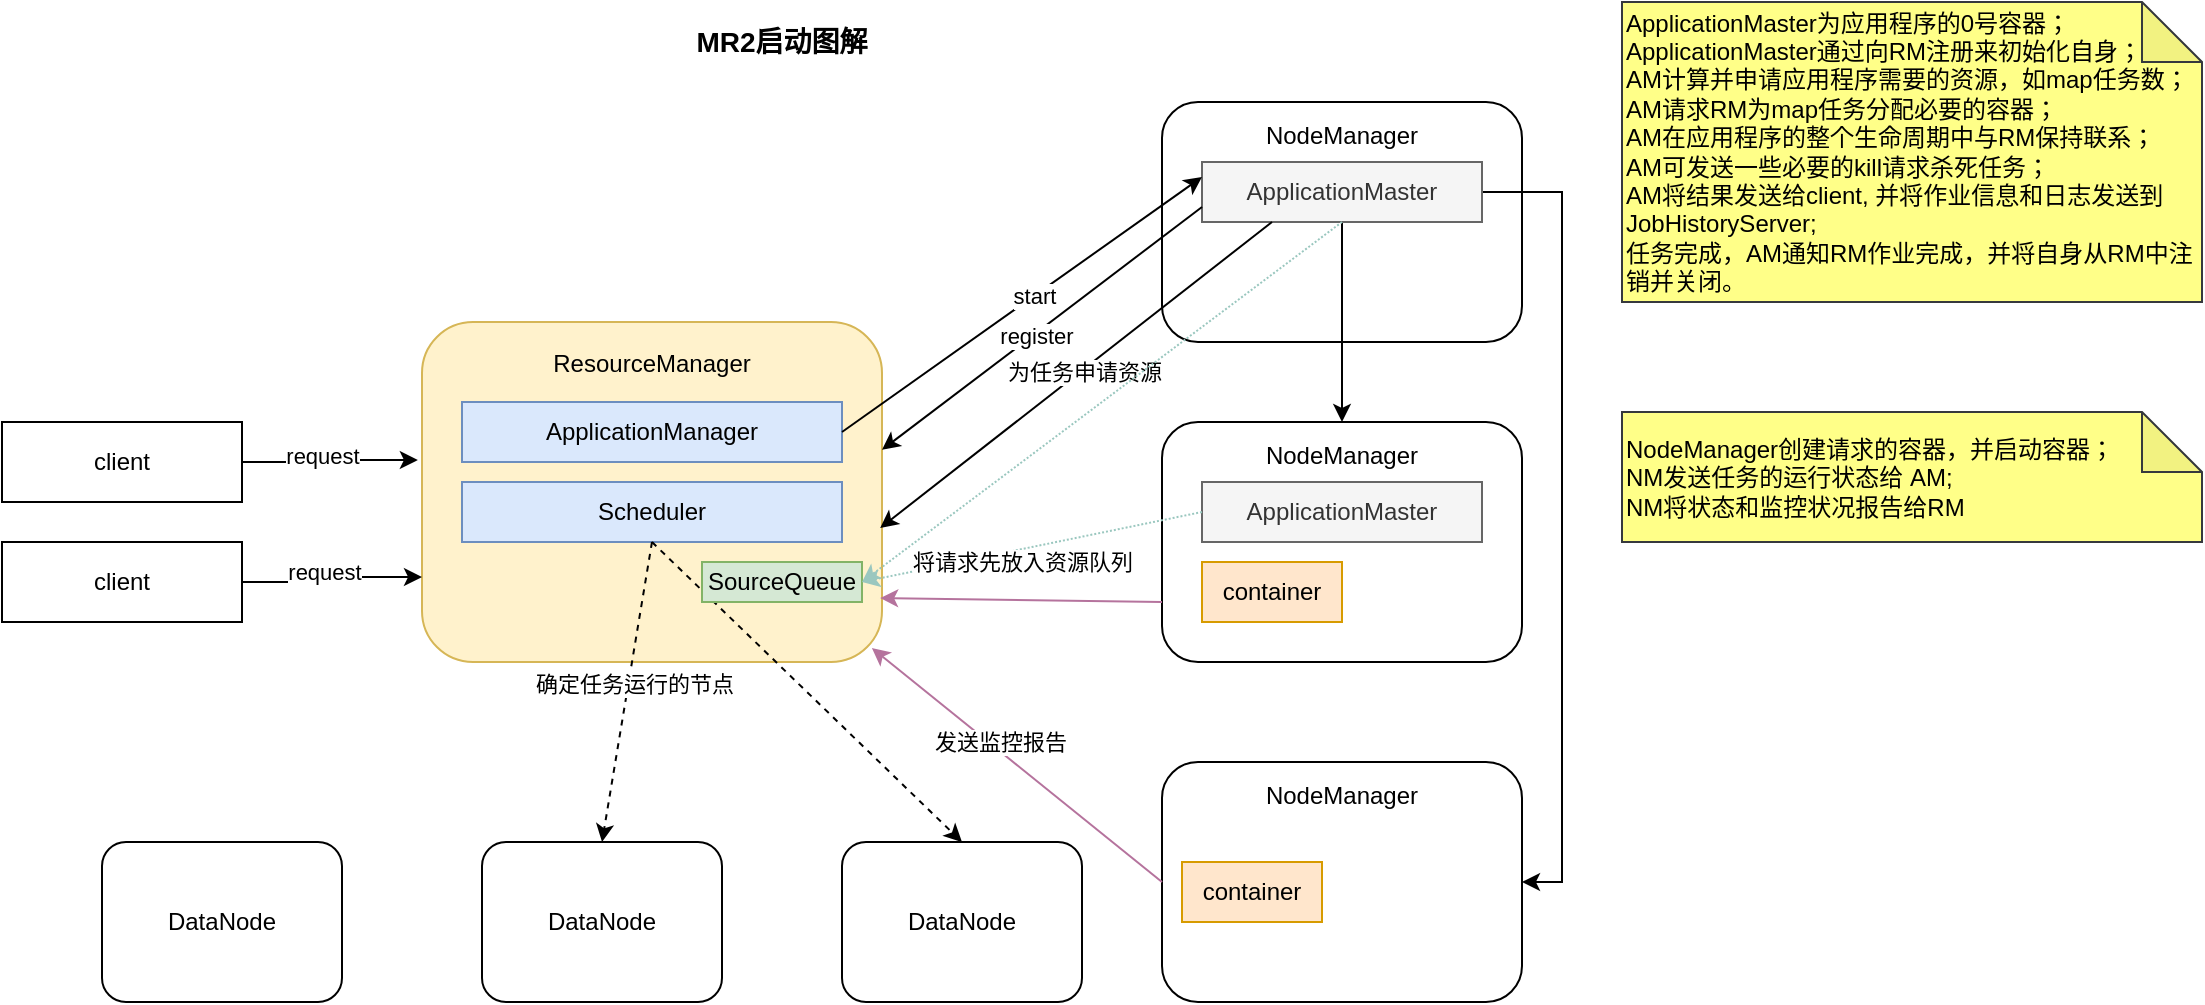 <mxfile version="13.10.0" type="github">
  <diagram id="X3JW9iFEeciH8gTFLVlA" name="Page-1">
    <mxGraphModel dx="1426" dy="794" grid="1" gridSize="10" guides="1" tooltips="1" connect="1" arrows="1" fold="1" page="1" pageScale="1" pageWidth="827" pageHeight="1169" math="0" shadow="0">
      <root>
        <mxCell id="0" />
        <mxCell id="1" parent="0" />
        <mxCell id="pBkgm0JMsBUBF1bXhFOW-11" style="edgeStyle=orthogonalEdgeStyle;rounded=0;orthogonalLoop=1;jettySize=auto;html=1;entryX=-0.009;entryY=0.406;entryDx=0;entryDy=0;entryPerimeter=0;" edge="1" parent="1" source="pBkgm0JMsBUBF1bXhFOW-2" target="pBkgm0JMsBUBF1bXhFOW-3">
          <mxGeometry relative="1" as="geometry" />
        </mxCell>
        <mxCell id="pBkgm0JMsBUBF1bXhFOW-13" value="request" style="edgeLabel;html=1;align=center;verticalAlign=middle;resizable=0;points=[];" vertex="1" connectable="0" parent="pBkgm0JMsBUBF1bXhFOW-11">
          <mxGeometry x="-0.098" y="3" relative="1" as="geometry">
            <mxPoint as="offset" />
          </mxGeometry>
        </mxCell>
        <mxCell id="pBkgm0JMsBUBF1bXhFOW-2" value="client" style="rounded=0;whiteSpace=wrap;html=1;" vertex="1" parent="1">
          <mxGeometry x="30" y="230" width="120" height="40" as="geometry" />
        </mxCell>
        <mxCell id="pBkgm0JMsBUBF1bXhFOW-3" value="ResourceManager&lt;br&gt;&lt;br&gt;&lt;br&gt;&lt;br&gt;&lt;br&gt;&lt;br&gt;&lt;br&gt;&lt;br&gt;&lt;br&gt;&lt;br&gt;" style="rounded=1;whiteSpace=wrap;html=1;align=center;fillColor=#fff2cc;strokeColor=#d6b656;" vertex="1" parent="1">
          <mxGeometry x="240" y="180" width="230" height="170" as="geometry" />
        </mxCell>
        <mxCell id="pBkgm0JMsBUBF1bXhFOW-12" style="edgeStyle=orthogonalEdgeStyle;rounded=0;orthogonalLoop=1;jettySize=auto;html=1;entryX=0;entryY=0.75;entryDx=0;entryDy=0;" edge="1" parent="1" source="pBkgm0JMsBUBF1bXhFOW-4" target="pBkgm0JMsBUBF1bXhFOW-3">
          <mxGeometry relative="1" as="geometry" />
        </mxCell>
        <mxCell id="pBkgm0JMsBUBF1bXhFOW-14" value="request" style="edgeLabel;html=1;align=center;verticalAlign=middle;resizable=0;points=[];" vertex="1" connectable="0" parent="pBkgm0JMsBUBF1bXhFOW-12">
          <mxGeometry x="-0.178" y="4" relative="1" as="geometry">
            <mxPoint x="3" y="-1" as="offset" />
          </mxGeometry>
        </mxCell>
        <mxCell id="pBkgm0JMsBUBF1bXhFOW-4" value="client" style="rounded=0;whiteSpace=wrap;html=1;" vertex="1" parent="1">
          <mxGeometry x="30" y="290" width="120" height="40" as="geometry" />
        </mxCell>
        <mxCell id="pBkgm0JMsBUBF1bXhFOW-5" value="ApplicationManager" style="rounded=0;whiteSpace=wrap;html=1;fillColor=#dae8fc;strokeColor=#6c8ebf;" vertex="1" parent="1">
          <mxGeometry x="260" y="220" width="190" height="30" as="geometry" />
        </mxCell>
        <mxCell id="pBkgm0JMsBUBF1bXhFOW-6" value="Scheduler" style="rounded=0;whiteSpace=wrap;html=1;fillColor=#dae8fc;strokeColor=#6c8ebf;" vertex="1" parent="1">
          <mxGeometry x="260" y="260" width="190" height="30" as="geometry" />
        </mxCell>
        <mxCell id="pBkgm0JMsBUBF1bXhFOW-7" value="NodeManager&lt;br&gt;&lt;br&gt;&lt;br&gt;&lt;br&gt;&lt;br&gt;&lt;br&gt;&lt;br&gt;" style="rounded=1;whiteSpace=wrap;html=1;" vertex="1" parent="1">
          <mxGeometry x="610" y="70" width="180" height="120" as="geometry" />
        </mxCell>
        <mxCell id="pBkgm0JMsBUBF1bXhFOW-8" value="NodeManager&lt;br&gt;&lt;br&gt;&lt;br&gt;&lt;br&gt;&lt;br&gt;&lt;br&gt;&lt;br&gt;" style="rounded=1;whiteSpace=wrap;html=1;" vertex="1" parent="1">
          <mxGeometry x="610" y="230" width="180" height="120" as="geometry" />
        </mxCell>
        <mxCell id="pBkgm0JMsBUBF1bXhFOW-9" value="NodeManager&lt;br&gt;&lt;br&gt;&lt;br&gt;&lt;br&gt;&lt;br&gt;&lt;br&gt;&lt;br&gt;" style="rounded=1;whiteSpace=wrap;html=1;" vertex="1" parent="1">
          <mxGeometry x="610" y="400" width="180" height="120" as="geometry" />
        </mxCell>
        <mxCell id="pBkgm0JMsBUBF1bXhFOW-39" style="edgeStyle=orthogonalEdgeStyle;rounded=0;orthogonalLoop=1;jettySize=auto;html=1;entryX=0.5;entryY=0;entryDx=0;entryDy=0;" edge="1" parent="1" source="pBkgm0JMsBUBF1bXhFOW-10" target="pBkgm0JMsBUBF1bXhFOW-8">
          <mxGeometry relative="1" as="geometry" />
        </mxCell>
        <mxCell id="pBkgm0JMsBUBF1bXhFOW-41" style="edgeStyle=orthogonalEdgeStyle;rounded=0;orthogonalLoop=1;jettySize=auto;html=1;entryX=1;entryY=0.5;entryDx=0;entryDy=0;strokeColor=#000000;" edge="1" parent="1" source="pBkgm0JMsBUBF1bXhFOW-10" target="pBkgm0JMsBUBF1bXhFOW-9">
          <mxGeometry relative="1" as="geometry">
            <Array as="points">
              <mxPoint x="810" y="115" />
              <mxPoint x="810" y="460" />
            </Array>
          </mxGeometry>
        </mxCell>
        <mxCell id="pBkgm0JMsBUBF1bXhFOW-10" value="ApplicationMaster" style="rounded=0;whiteSpace=wrap;html=1;fillColor=#f5f5f5;strokeColor=#666666;fontColor=#333333;" vertex="1" parent="1">
          <mxGeometry x="630" y="100" width="140" height="30" as="geometry" />
        </mxCell>
        <mxCell id="pBkgm0JMsBUBF1bXhFOW-15" value="" style="endArrow=classic;html=1;entryX=0;entryY=0.25;entryDx=0;entryDy=0;exitX=1;exitY=0.5;exitDx=0;exitDy=0;" edge="1" parent="1" source="pBkgm0JMsBUBF1bXhFOW-5" target="pBkgm0JMsBUBF1bXhFOW-10">
          <mxGeometry width="50" height="50" relative="1" as="geometry">
            <mxPoint x="470" y="150" as="sourcePoint" />
            <mxPoint x="520" y="100" as="targetPoint" />
          </mxGeometry>
        </mxCell>
        <mxCell id="pBkgm0JMsBUBF1bXhFOW-16" value="start" style="edgeLabel;html=1;align=center;verticalAlign=middle;resizable=0;points=[];" vertex="1" connectable="0" parent="pBkgm0JMsBUBF1bXhFOW-15">
          <mxGeometry x="0.065" relative="1" as="geometry">
            <mxPoint as="offset" />
          </mxGeometry>
        </mxCell>
        <mxCell id="pBkgm0JMsBUBF1bXhFOW-17" value="" style="endArrow=classic;html=1;exitX=0;exitY=0.75;exitDx=0;exitDy=0;entryX=1;entryY=0.376;entryDx=0;entryDy=0;entryPerimeter=0;" edge="1" parent="1" source="pBkgm0JMsBUBF1bXhFOW-10" target="pBkgm0JMsBUBF1bXhFOW-3">
          <mxGeometry width="50" height="50" relative="1" as="geometry">
            <mxPoint x="460" y="170" as="sourcePoint" />
            <mxPoint x="470" y="249" as="targetPoint" />
          </mxGeometry>
        </mxCell>
        <mxCell id="pBkgm0JMsBUBF1bXhFOW-18" value="register" style="edgeLabel;html=1;align=center;verticalAlign=middle;resizable=0;points=[];" vertex="1" connectable="0" parent="pBkgm0JMsBUBF1bXhFOW-17">
          <mxGeometry x="0.049" y="1" relative="1" as="geometry">
            <mxPoint as="offset" />
          </mxGeometry>
        </mxCell>
        <mxCell id="pBkgm0JMsBUBF1bXhFOW-19" value="&lt;font style=&quot;font-size: 14px&quot;&gt;&lt;b&gt;MR2启动图解&lt;/b&gt;&lt;/font&gt;" style="text;html=1;strokeColor=none;fillColor=none;align=center;verticalAlign=middle;whiteSpace=wrap;rounded=0;" vertex="1" parent="1">
          <mxGeometry x="360" y="30" width="120" height="20" as="geometry" />
        </mxCell>
        <mxCell id="pBkgm0JMsBUBF1bXhFOW-20" value="" style="endArrow=classic;html=1;exitX=0.25;exitY=1;exitDx=0;exitDy=0;entryX=0.996;entryY=0.606;entryDx=0;entryDy=0;entryPerimeter=0;" edge="1" parent="1" source="pBkgm0JMsBUBF1bXhFOW-10" target="pBkgm0JMsBUBF1bXhFOW-3">
          <mxGeometry width="50" height="50" relative="1" as="geometry">
            <mxPoint x="600" y="190" as="sourcePoint" />
            <mxPoint x="580" y="245" as="targetPoint" />
          </mxGeometry>
        </mxCell>
        <mxCell id="pBkgm0JMsBUBF1bXhFOW-22" value="为任务申请资源" style="edgeLabel;html=1;align=center;verticalAlign=middle;resizable=0;points=[];" vertex="1" connectable="0" parent="pBkgm0JMsBUBF1bXhFOW-20">
          <mxGeometry x="-0.039" relative="1" as="geometry">
            <mxPoint y="1" as="offset" />
          </mxGeometry>
        </mxCell>
        <mxCell id="pBkgm0JMsBUBF1bXhFOW-23" value="" style="endArrow=classic;html=1;entryX=0.5;entryY=0;entryDx=0;entryDy=0;exitX=0.5;exitY=1;exitDx=0;exitDy=0;dashed=1;" edge="1" parent="1" source="pBkgm0JMsBUBF1bXhFOW-6" target="pBkgm0JMsBUBF1bXhFOW-27">
          <mxGeometry width="50" height="50" relative="1" as="geometry">
            <mxPoint x="420" y="430" as="sourcePoint" />
            <mxPoint x="470" y="380" as="targetPoint" />
          </mxGeometry>
        </mxCell>
        <mxCell id="pBkgm0JMsBUBF1bXhFOW-24" value="" style="endArrow=classic;html=1;entryX=0.5;entryY=0;entryDx=0;entryDy=0;exitX=0.5;exitY=1;exitDx=0;exitDy=0;dashed=1;" edge="1" parent="1" source="pBkgm0JMsBUBF1bXhFOW-6" target="pBkgm0JMsBUBF1bXhFOW-26">
          <mxGeometry width="50" height="50" relative="1" as="geometry">
            <mxPoint x="420" y="420" as="sourcePoint" />
            <mxPoint x="470" y="370" as="targetPoint" />
          </mxGeometry>
        </mxCell>
        <mxCell id="pBkgm0JMsBUBF1bXhFOW-25" value="确定任务运行的节点" style="edgeLabel;html=1;align=center;verticalAlign=middle;resizable=0;points=[];" vertex="1" connectable="0" parent="pBkgm0JMsBUBF1bXhFOW-24">
          <mxGeometry x="-0.299" relative="1" as="geometry">
            <mxPoint y="17.9" as="offset" />
          </mxGeometry>
        </mxCell>
        <mxCell id="pBkgm0JMsBUBF1bXhFOW-26" value="DataNode" style="rounded=1;whiteSpace=wrap;html=1;" vertex="1" parent="1">
          <mxGeometry x="270" y="440" width="120" height="80" as="geometry" />
        </mxCell>
        <mxCell id="pBkgm0JMsBUBF1bXhFOW-27" value="&lt;span&gt;DataNode&lt;/span&gt;" style="rounded=1;whiteSpace=wrap;html=1;" vertex="1" parent="1">
          <mxGeometry x="450" y="440" width="120" height="80" as="geometry" />
        </mxCell>
        <mxCell id="pBkgm0JMsBUBF1bXhFOW-28" value="&lt;span&gt;DataNode&lt;/span&gt;" style="rounded=1;whiteSpace=wrap;html=1;" vertex="1" parent="1">
          <mxGeometry x="80" y="440" width="120" height="80" as="geometry" />
        </mxCell>
        <mxCell id="pBkgm0JMsBUBF1bXhFOW-30" value="SourceQueue" style="rounded=0;whiteSpace=wrap;html=1;fillColor=#d5e8d4;strokeColor=#82b366;" vertex="1" parent="1">
          <mxGeometry x="380" y="300" width="80" height="20" as="geometry" />
        </mxCell>
        <mxCell id="pBkgm0JMsBUBF1bXhFOW-33" value="ApplicationMaster" style="rounded=0;whiteSpace=wrap;html=1;fillColor=#f5f5f5;strokeColor=#666666;fontColor=#333333;" vertex="1" parent="1">
          <mxGeometry x="630" y="260" width="140" height="30" as="geometry" />
        </mxCell>
        <mxCell id="pBkgm0JMsBUBF1bXhFOW-34" value="" style="endArrow=classic;html=1;dashed=1;entryX=1;entryY=0.5;entryDx=0;entryDy=0;exitX=0;exitY=0.5;exitDx=0;exitDy=0;dashPattern=1 1;strokeColor=#9AC7BF;" edge="1" parent="1" source="pBkgm0JMsBUBF1bXhFOW-33" target="pBkgm0JMsBUBF1bXhFOW-30">
          <mxGeometry width="50" height="50" relative="1" as="geometry">
            <mxPoint x="520" y="380" as="sourcePoint" />
            <mxPoint x="570" y="330" as="targetPoint" />
          </mxGeometry>
        </mxCell>
        <mxCell id="pBkgm0JMsBUBF1bXhFOW-36" value="将请求先放入资源队列" style="edgeLabel;html=1;align=center;verticalAlign=middle;resizable=0;points=[];" vertex="1" connectable="0" parent="pBkgm0JMsBUBF1bXhFOW-34">
          <mxGeometry x="0.04" y="-1" relative="1" as="geometry">
            <mxPoint x="-1.65" y="7.83" as="offset" />
          </mxGeometry>
        </mxCell>
        <mxCell id="pBkgm0JMsBUBF1bXhFOW-35" value="" style="endArrow=classic;html=1;dashed=1;exitX=0.5;exitY=1;exitDx=0;exitDy=0;dashPattern=1 1;strokeColor=#9AC7BF;" edge="1" parent="1" source="pBkgm0JMsBUBF1bXhFOW-10">
          <mxGeometry width="50" height="50" relative="1" as="geometry">
            <mxPoint x="640" y="285" as="sourcePoint" />
            <mxPoint x="460" y="310" as="targetPoint" />
          </mxGeometry>
        </mxCell>
        <mxCell id="pBkgm0JMsBUBF1bXhFOW-40" value="container" style="rounded=0;whiteSpace=wrap;html=1;fillColor=#ffe6cc;strokeColor=#d79b00;" vertex="1" parent="1">
          <mxGeometry x="630" y="300" width="70" height="30" as="geometry" />
        </mxCell>
        <mxCell id="pBkgm0JMsBUBF1bXhFOW-42" value="container" style="rounded=0;whiteSpace=wrap;html=1;fillColor=#ffe6cc;strokeColor=#d79b00;" vertex="1" parent="1">
          <mxGeometry x="620" y="450" width="70" height="30" as="geometry" />
        </mxCell>
        <mxCell id="pBkgm0JMsBUBF1bXhFOW-43" value="" style="endArrow=classic;html=1;exitX=0;exitY=0.5;exitDx=0;exitDy=0;entryX=0.978;entryY=0.959;entryDx=0;entryDy=0;entryPerimeter=0;strokeColor=#B5739D;" edge="1" parent="1" source="pBkgm0JMsBUBF1bXhFOW-9" target="pBkgm0JMsBUBF1bXhFOW-3">
          <mxGeometry width="50" height="50" relative="1" as="geometry">
            <mxPoint x="520" y="400" as="sourcePoint" />
            <mxPoint x="570" y="350" as="targetPoint" />
          </mxGeometry>
        </mxCell>
        <mxCell id="pBkgm0JMsBUBF1bXhFOW-45" value="发送监控报告" style="edgeLabel;html=1;align=center;verticalAlign=middle;resizable=0;points=[];" vertex="1" connectable="0" parent="pBkgm0JMsBUBF1bXhFOW-43">
          <mxGeometry x="0.148" y="-4" relative="1" as="geometry">
            <mxPoint as="offset" />
          </mxGeometry>
        </mxCell>
        <mxCell id="pBkgm0JMsBUBF1bXhFOW-44" value="" style="endArrow=classic;html=1;exitX=0;exitY=0.75;exitDx=0;exitDy=0;entryX=0.996;entryY=0.812;entryDx=0;entryDy=0;entryPerimeter=0;strokeColor=#B5739D;" edge="1" parent="1" source="pBkgm0JMsBUBF1bXhFOW-8" target="pBkgm0JMsBUBF1bXhFOW-3">
          <mxGeometry width="50" height="50" relative="1" as="geometry">
            <mxPoint x="620" y="470" as="sourcePoint" />
            <mxPoint x="474.94" y="353.03" as="targetPoint" />
          </mxGeometry>
        </mxCell>
        <mxCell id="pBkgm0JMsBUBF1bXhFOW-46" value="&lt;div&gt;&lt;span&gt;ApplicationMaster为应用程序的0号容器；&lt;/span&gt;&lt;/div&gt;&lt;div&gt;&lt;span&gt;ApplicationMaster通过向RM注册来初始化自身；&lt;/span&gt;&lt;/div&gt;&lt;div&gt;&lt;span&gt;AM计算并申请应用程序需要的资源，如map任务数；&lt;/span&gt;&lt;/div&gt;&lt;div&gt;&lt;span&gt;AM请求RM为map任务分配必要的容器；&lt;/span&gt;&lt;/div&gt;&lt;div&gt;&lt;span&gt;AM在应用程序的整个生命周期中与RM保持联系；&lt;/span&gt;&lt;/div&gt;&lt;div&gt;&lt;span&gt;AM可发送一些必要的kill请求杀死任务；&lt;/span&gt;&lt;/div&gt;&lt;div&gt;AM将结果发送给client, 并将作业信息和日志发送到JobHistoryServer;&lt;/div&gt;&lt;div&gt;任务完成，AM通知RM作业完成，并将自身从RM中注销并关闭。&lt;/div&gt;" style="shape=note;whiteSpace=wrap;html=1;backgroundOutline=1;darkOpacity=0.05;fillColor=#ffff88;strokeColor=#36393d;align=left;" vertex="1" parent="1">
          <mxGeometry x="840" y="20" width="290" height="150" as="geometry" />
        </mxCell>
        <mxCell id="pBkgm0JMsBUBF1bXhFOW-47" value="NodeManager创建请求的容器，并启动容器；&lt;br&gt;NM发送任务的运行状态给 AM;&lt;br&gt;NM将状态和监控状况报告给RM" style="shape=note;whiteSpace=wrap;html=1;backgroundOutline=1;darkOpacity=0.05;fillColor=#ffff88;strokeColor=#36393d;align=left;" vertex="1" parent="1">
          <mxGeometry x="840" y="225" width="290" height="65" as="geometry" />
        </mxCell>
      </root>
    </mxGraphModel>
  </diagram>
</mxfile>
